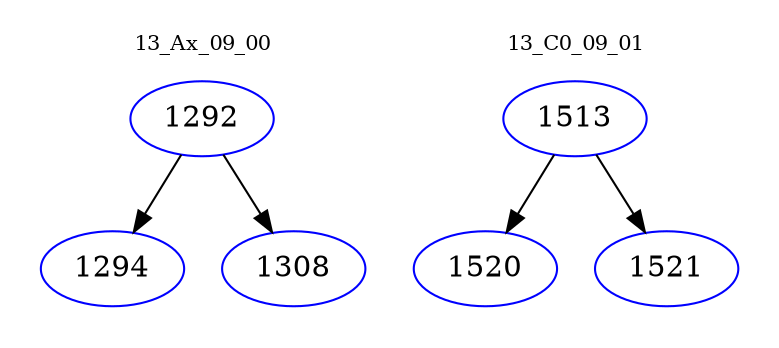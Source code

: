 digraph{
subgraph cluster_0 {
color = white
label = "13_Ax_09_00";
fontsize=10;
T0_1292 [label="1292", color="blue"]
T0_1292 -> T0_1294 [color="black"]
T0_1294 [label="1294", color="blue"]
T0_1292 -> T0_1308 [color="black"]
T0_1308 [label="1308", color="blue"]
}
subgraph cluster_1 {
color = white
label = "13_C0_09_01";
fontsize=10;
T1_1513 [label="1513", color="blue"]
T1_1513 -> T1_1520 [color="black"]
T1_1520 [label="1520", color="blue"]
T1_1513 -> T1_1521 [color="black"]
T1_1521 [label="1521", color="blue"]
}
}
